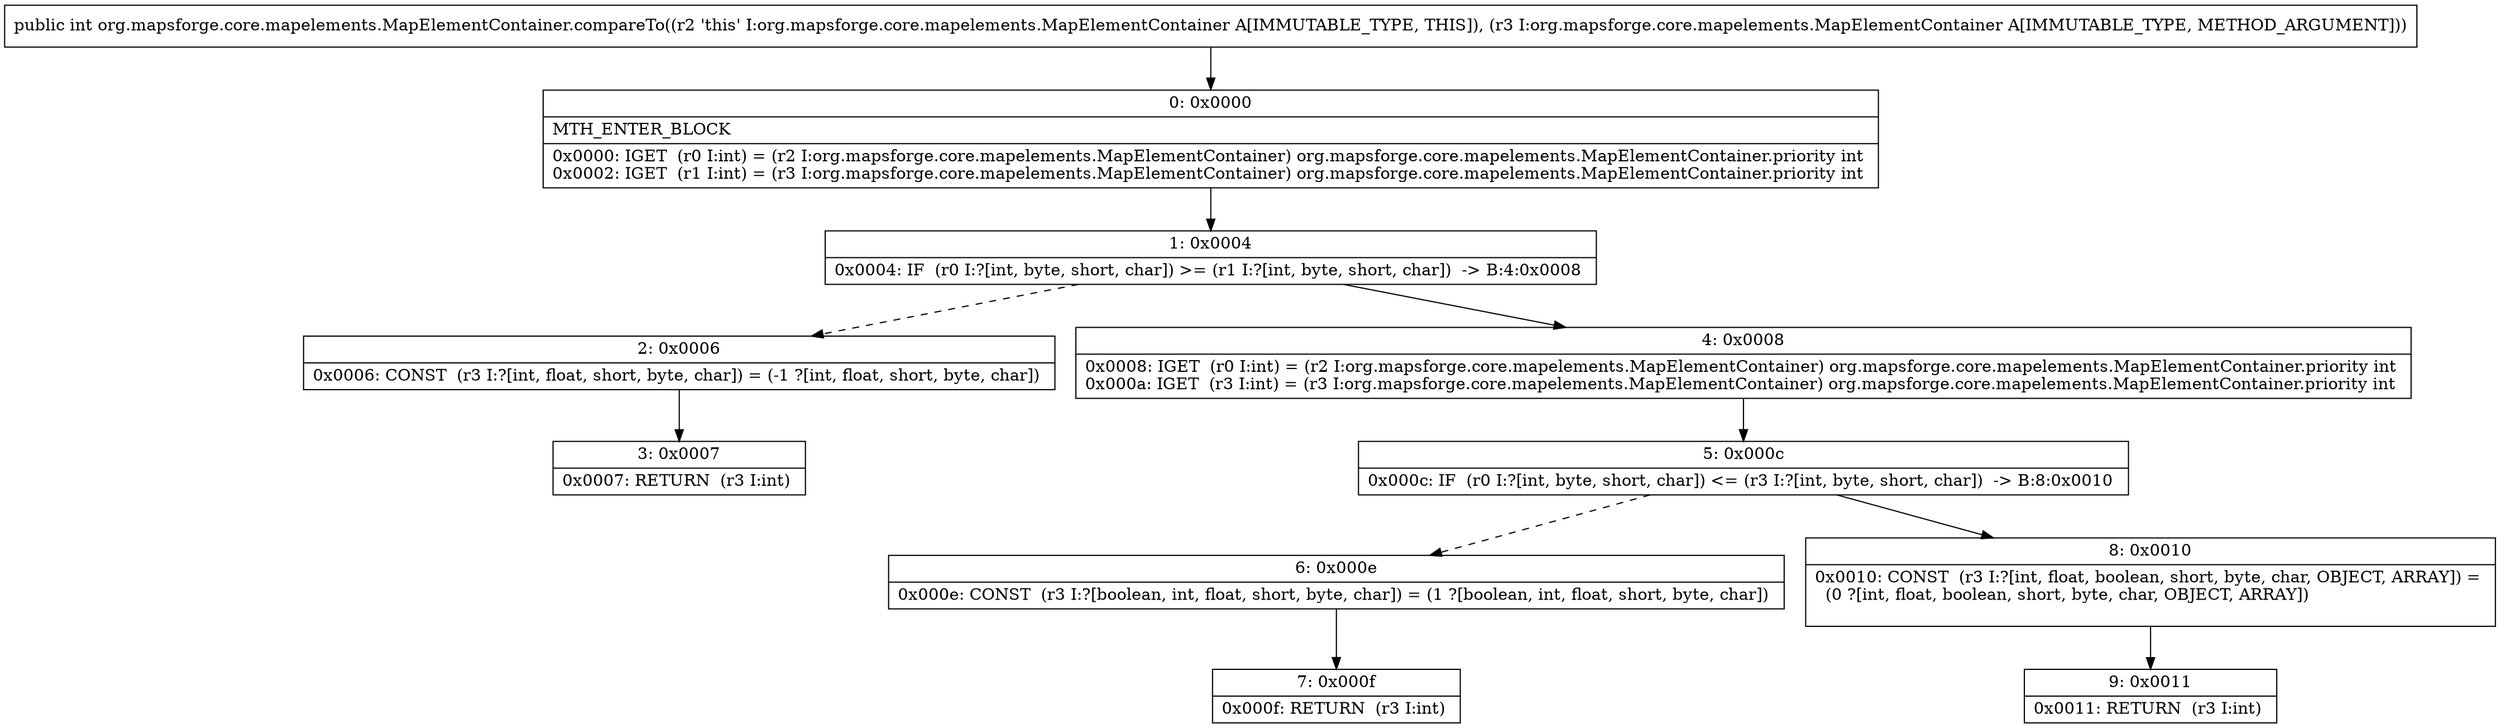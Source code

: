digraph "CFG fororg.mapsforge.core.mapelements.MapElementContainer.compareTo(Lorg\/mapsforge\/core\/mapelements\/MapElementContainer;)I" {
Node_0 [shape=record,label="{0\:\ 0x0000|MTH_ENTER_BLOCK\l|0x0000: IGET  (r0 I:int) = (r2 I:org.mapsforge.core.mapelements.MapElementContainer) org.mapsforge.core.mapelements.MapElementContainer.priority int \l0x0002: IGET  (r1 I:int) = (r3 I:org.mapsforge.core.mapelements.MapElementContainer) org.mapsforge.core.mapelements.MapElementContainer.priority int \l}"];
Node_1 [shape=record,label="{1\:\ 0x0004|0x0004: IF  (r0 I:?[int, byte, short, char]) \>= (r1 I:?[int, byte, short, char])  \-\> B:4:0x0008 \l}"];
Node_2 [shape=record,label="{2\:\ 0x0006|0x0006: CONST  (r3 I:?[int, float, short, byte, char]) = (\-1 ?[int, float, short, byte, char]) \l}"];
Node_3 [shape=record,label="{3\:\ 0x0007|0x0007: RETURN  (r3 I:int) \l}"];
Node_4 [shape=record,label="{4\:\ 0x0008|0x0008: IGET  (r0 I:int) = (r2 I:org.mapsforge.core.mapelements.MapElementContainer) org.mapsforge.core.mapelements.MapElementContainer.priority int \l0x000a: IGET  (r3 I:int) = (r3 I:org.mapsforge.core.mapelements.MapElementContainer) org.mapsforge.core.mapelements.MapElementContainer.priority int \l}"];
Node_5 [shape=record,label="{5\:\ 0x000c|0x000c: IF  (r0 I:?[int, byte, short, char]) \<= (r3 I:?[int, byte, short, char])  \-\> B:8:0x0010 \l}"];
Node_6 [shape=record,label="{6\:\ 0x000e|0x000e: CONST  (r3 I:?[boolean, int, float, short, byte, char]) = (1 ?[boolean, int, float, short, byte, char]) \l}"];
Node_7 [shape=record,label="{7\:\ 0x000f|0x000f: RETURN  (r3 I:int) \l}"];
Node_8 [shape=record,label="{8\:\ 0x0010|0x0010: CONST  (r3 I:?[int, float, boolean, short, byte, char, OBJECT, ARRAY]) = \l  (0 ?[int, float, boolean, short, byte, char, OBJECT, ARRAY])\l \l}"];
Node_9 [shape=record,label="{9\:\ 0x0011|0x0011: RETURN  (r3 I:int) \l}"];
MethodNode[shape=record,label="{public int org.mapsforge.core.mapelements.MapElementContainer.compareTo((r2 'this' I:org.mapsforge.core.mapelements.MapElementContainer A[IMMUTABLE_TYPE, THIS]), (r3 I:org.mapsforge.core.mapelements.MapElementContainer A[IMMUTABLE_TYPE, METHOD_ARGUMENT])) }"];
MethodNode -> Node_0;
Node_0 -> Node_1;
Node_1 -> Node_2[style=dashed];
Node_1 -> Node_4;
Node_2 -> Node_3;
Node_4 -> Node_5;
Node_5 -> Node_6[style=dashed];
Node_5 -> Node_8;
Node_6 -> Node_7;
Node_8 -> Node_9;
}

